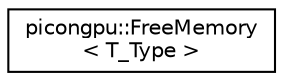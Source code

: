digraph "Graphical Class Hierarchy"
{
 // LATEX_PDF_SIZE
  edge [fontname="Helvetica",fontsize="10",labelfontname="Helvetica",labelfontsize="10"];
  node [fontname="Helvetica",fontsize="10",shape=record];
  rankdir="LR";
  Node0 [label="picongpu::FreeMemory\l\< T_Type \>",height=0.2,width=0.4,color="black", fillcolor="white", style="filled",URL="$structpicongpu_1_1_free_memory.html",tooltip=" "];
}
